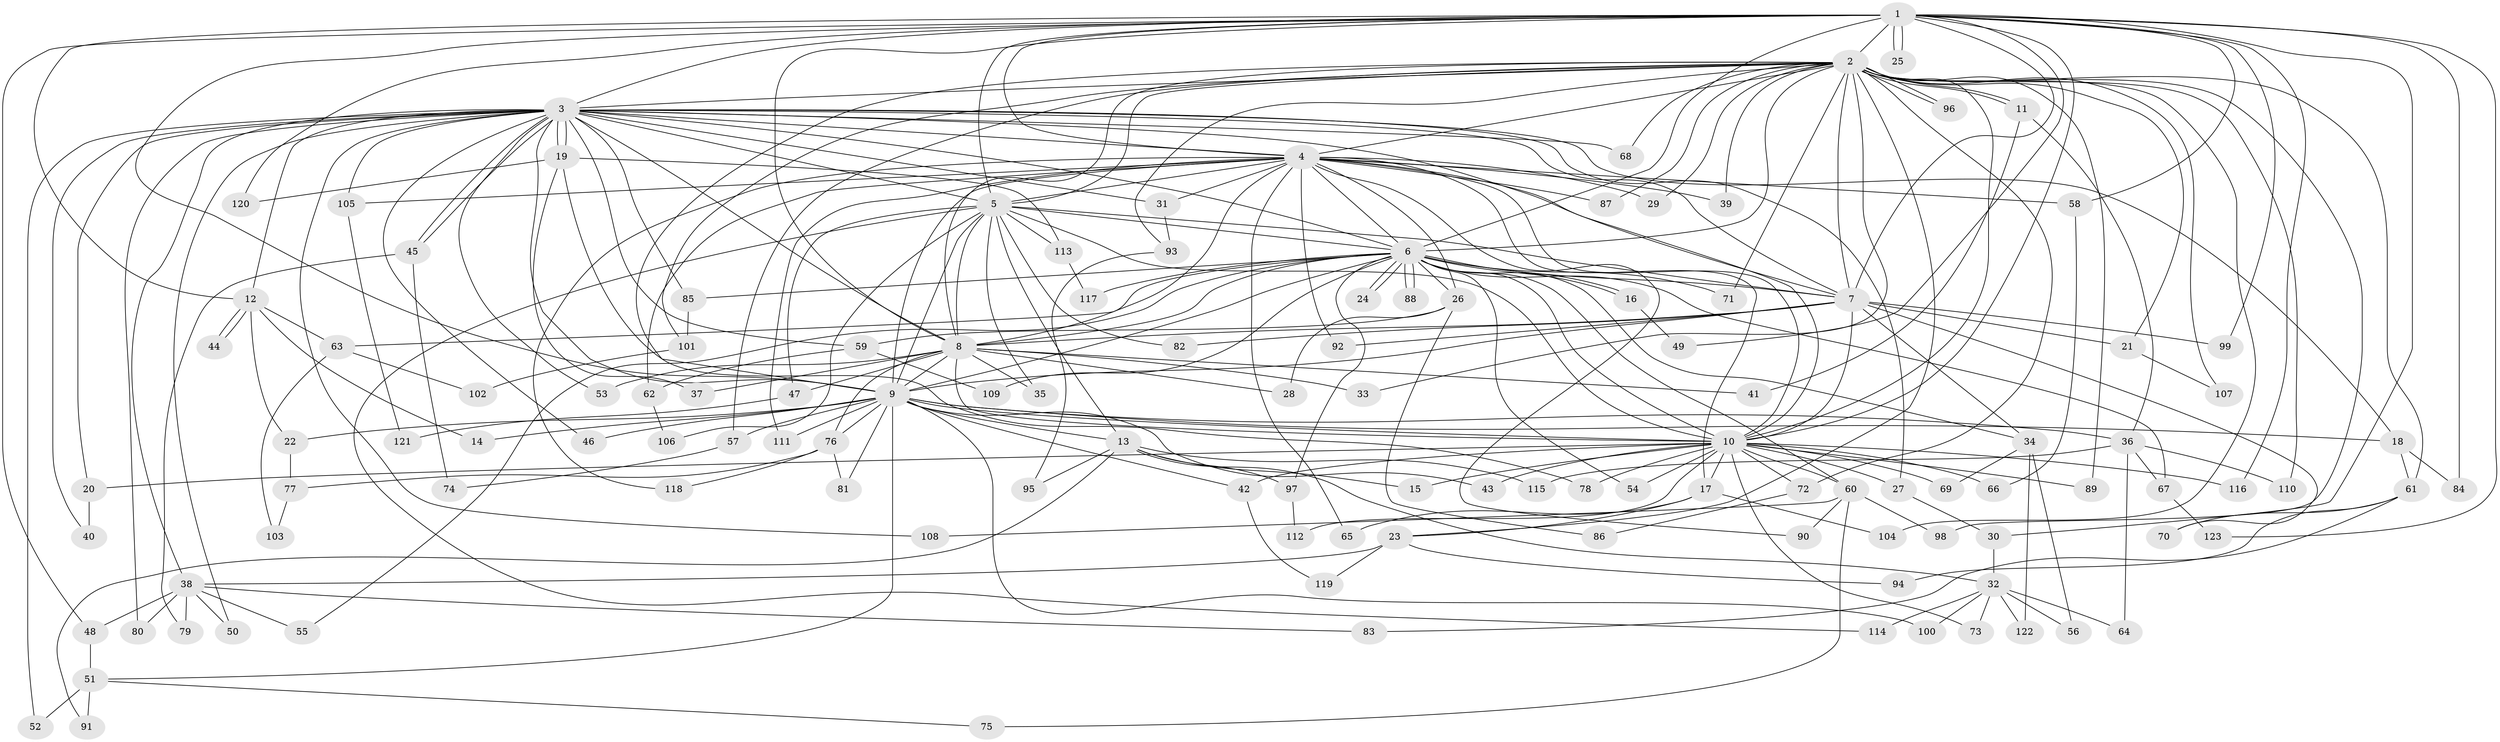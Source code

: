 // coarse degree distribution, {17: 0.02, 22: 0.02, 23: 0.02, 10: 0.06, 12: 0.02, 19: 0.04, 3: 0.12, 5: 0.16, 9: 0.02, 13: 0.02, 11: 0.02, 4: 0.06, 6: 0.06, 2: 0.28, 1: 0.06, 8: 0.02}
// Generated by graph-tools (version 1.1) at 2025/49/03/04/25 22:49:49]
// undirected, 123 vertices, 271 edges
graph export_dot {
  node [color=gray90,style=filled];
  1;
  2;
  3;
  4;
  5;
  6;
  7;
  8;
  9;
  10;
  11;
  12;
  13;
  14;
  15;
  16;
  17;
  18;
  19;
  20;
  21;
  22;
  23;
  24;
  25;
  26;
  27;
  28;
  29;
  30;
  31;
  32;
  33;
  34;
  35;
  36;
  37;
  38;
  39;
  40;
  41;
  42;
  43;
  44;
  45;
  46;
  47;
  48;
  49;
  50;
  51;
  52;
  53;
  54;
  55;
  56;
  57;
  58;
  59;
  60;
  61;
  62;
  63;
  64;
  65;
  66;
  67;
  68;
  69;
  70;
  71;
  72;
  73;
  74;
  75;
  76;
  77;
  78;
  79;
  80;
  81;
  82;
  83;
  84;
  85;
  86;
  87;
  88;
  89;
  90;
  91;
  92;
  93;
  94;
  95;
  96;
  97;
  98;
  99;
  100;
  101;
  102;
  103;
  104;
  105;
  106;
  107;
  108;
  109;
  110;
  111;
  112;
  113;
  114;
  115;
  116;
  117;
  118;
  119;
  120;
  121;
  122;
  123;
  1 -- 2;
  1 -- 3;
  1 -- 4;
  1 -- 5;
  1 -- 6;
  1 -- 7;
  1 -- 8;
  1 -- 9;
  1 -- 10;
  1 -- 12;
  1 -- 25;
  1 -- 25;
  1 -- 30;
  1 -- 48;
  1 -- 49;
  1 -- 58;
  1 -- 84;
  1 -- 99;
  1 -- 116;
  1 -- 120;
  1 -- 123;
  2 -- 3;
  2 -- 4;
  2 -- 5;
  2 -- 6;
  2 -- 7;
  2 -- 8;
  2 -- 9;
  2 -- 10;
  2 -- 11;
  2 -- 11;
  2 -- 21;
  2 -- 23;
  2 -- 29;
  2 -- 33;
  2 -- 39;
  2 -- 57;
  2 -- 61;
  2 -- 68;
  2 -- 71;
  2 -- 72;
  2 -- 87;
  2 -- 89;
  2 -- 93;
  2 -- 96;
  2 -- 96;
  2 -- 98;
  2 -- 101;
  2 -- 104;
  2 -- 107;
  2 -- 110;
  3 -- 4;
  3 -- 5;
  3 -- 6;
  3 -- 7;
  3 -- 8;
  3 -- 9;
  3 -- 10;
  3 -- 12;
  3 -- 18;
  3 -- 19;
  3 -- 19;
  3 -- 20;
  3 -- 27;
  3 -- 31;
  3 -- 38;
  3 -- 40;
  3 -- 45;
  3 -- 45;
  3 -- 46;
  3 -- 50;
  3 -- 52;
  3 -- 53;
  3 -- 59;
  3 -- 68;
  3 -- 80;
  3 -- 85;
  3 -- 105;
  3 -- 108;
  4 -- 5;
  4 -- 6;
  4 -- 7;
  4 -- 8;
  4 -- 9;
  4 -- 10;
  4 -- 17;
  4 -- 26;
  4 -- 29;
  4 -- 31;
  4 -- 39;
  4 -- 58;
  4 -- 62;
  4 -- 65;
  4 -- 87;
  4 -- 90;
  4 -- 92;
  4 -- 105;
  4 -- 111;
  4 -- 118;
  5 -- 6;
  5 -- 7;
  5 -- 8;
  5 -- 9;
  5 -- 10;
  5 -- 13;
  5 -- 35;
  5 -- 47;
  5 -- 82;
  5 -- 106;
  5 -- 113;
  5 -- 114;
  6 -- 7;
  6 -- 8;
  6 -- 9;
  6 -- 10;
  6 -- 16;
  6 -- 16;
  6 -- 24;
  6 -- 24;
  6 -- 26;
  6 -- 34;
  6 -- 54;
  6 -- 55;
  6 -- 60;
  6 -- 63;
  6 -- 67;
  6 -- 71;
  6 -- 85;
  6 -- 88;
  6 -- 88;
  6 -- 97;
  6 -- 109;
  6 -- 117;
  7 -- 8;
  7 -- 9;
  7 -- 10;
  7 -- 21;
  7 -- 34;
  7 -- 70;
  7 -- 82;
  7 -- 92;
  7 -- 99;
  8 -- 9;
  8 -- 10;
  8 -- 28;
  8 -- 33;
  8 -- 35;
  8 -- 37;
  8 -- 41;
  8 -- 47;
  8 -- 53;
  8 -- 76;
  9 -- 10;
  9 -- 13;
  9 -- 14;
  9 -- 18;
  9 -- 22;
  9 -- 36;
  9 -- 42;
  9 -- 43;
  9 -- 46;
  9 -- 51;
  9 -- 57;
  9 -- 76;
  9 -- 81;
  9 -- 100;
  9 -- 111;
  10 -- 15;
  10 -- 17;
  10 -- 20;
  10 -- 27;
  10 -- 42;
  10 -- 43;
  10 -- 54;
  10 -- 60;
  10 -- 66;
  10 -- 69;
  10 -- 72;
  10 -- 73;
  10 -- 78;
  10 -- 89;
  10 -- 112;
  10 -- 116;
  11 -- 36;
  11 -- 41;
  12 -- 14;
  12 -- 22;
  12 -- 44;
  12 -- 44;
  12 -- 63;
  13 -- 15;
  13 -- 32;
  13 -- 91;
  13 -- 95;
  13 -- 97;
  13 -- 115;
  16 -- 49;
  17 -- 23;
  17 -- 65;
  17 -- 104;
  18 -- 61;
  18 -- 84;
  19 -- 37;
  19 -- 78;
  19 -- 113;
  19 -- 120;
  20 -- 40;
  21 -- 107;
  22 -- 77;
  23 -- 38;
  23 -- 94;
  23 -- 119;
  26 -- 28;
  26 -- 59;
  26 -- 86;
  27 -- 30;
  30 -- 32;
  31 -- 93;
  32 -- 56;
  32 -- 64;
  32 -- 73;
  32 -- 100;
  32 -- 114;
  32 -- 122;
  34 -- 56;
  34 -- 69;
  34 -- 122;
  36 -- 64;
  36 -- 67;
  36 -- 110;
  36 -- 115;
  38 -- 48;
  38 -- 50;
  38 -- 55;
  38 -- 79;
  38 -- 80;
  38 -- 83;
  42 -- 119;
  45 -- 74;
  45 -- 79;
  47 -- 121;
  48 -- 51;
  51 -- 52;
  51 -- 75;
  51 -- 91;
  57 -- 74;
  58 -- 66;
  59 -- 62;
  59 -- 109;
  60 -- 75;
  60 -- 90;
  60 -- 98;
  60 -- 108;
  61 -- 70;
  61 -- 83;
  61 -- 94;
  62 -- 106;
  63 -- 102;
  63 -- 103;
  67 -- 123;
  72 -- 86;
  76 -- 77;
  76 -- 81;
  76 -- 118;
  77 -- 103;
  85 -- 101;
  93 -- 95;
  97 -- 112;
  101 -- 102;
  105 -- 121;
  113 -- 117;
}
